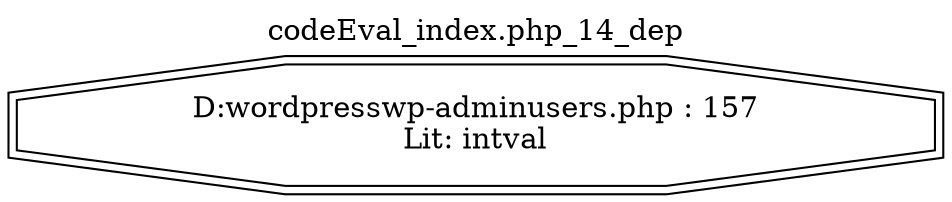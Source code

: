 digraph cfg {
  label="codeEval_index.php_14_dep";
  labelloc=t;
  n1 [shape=doubleoctagon, label="D:\wordpress\wp-admin\users.php : 157\nLit: intval\n"];
}
